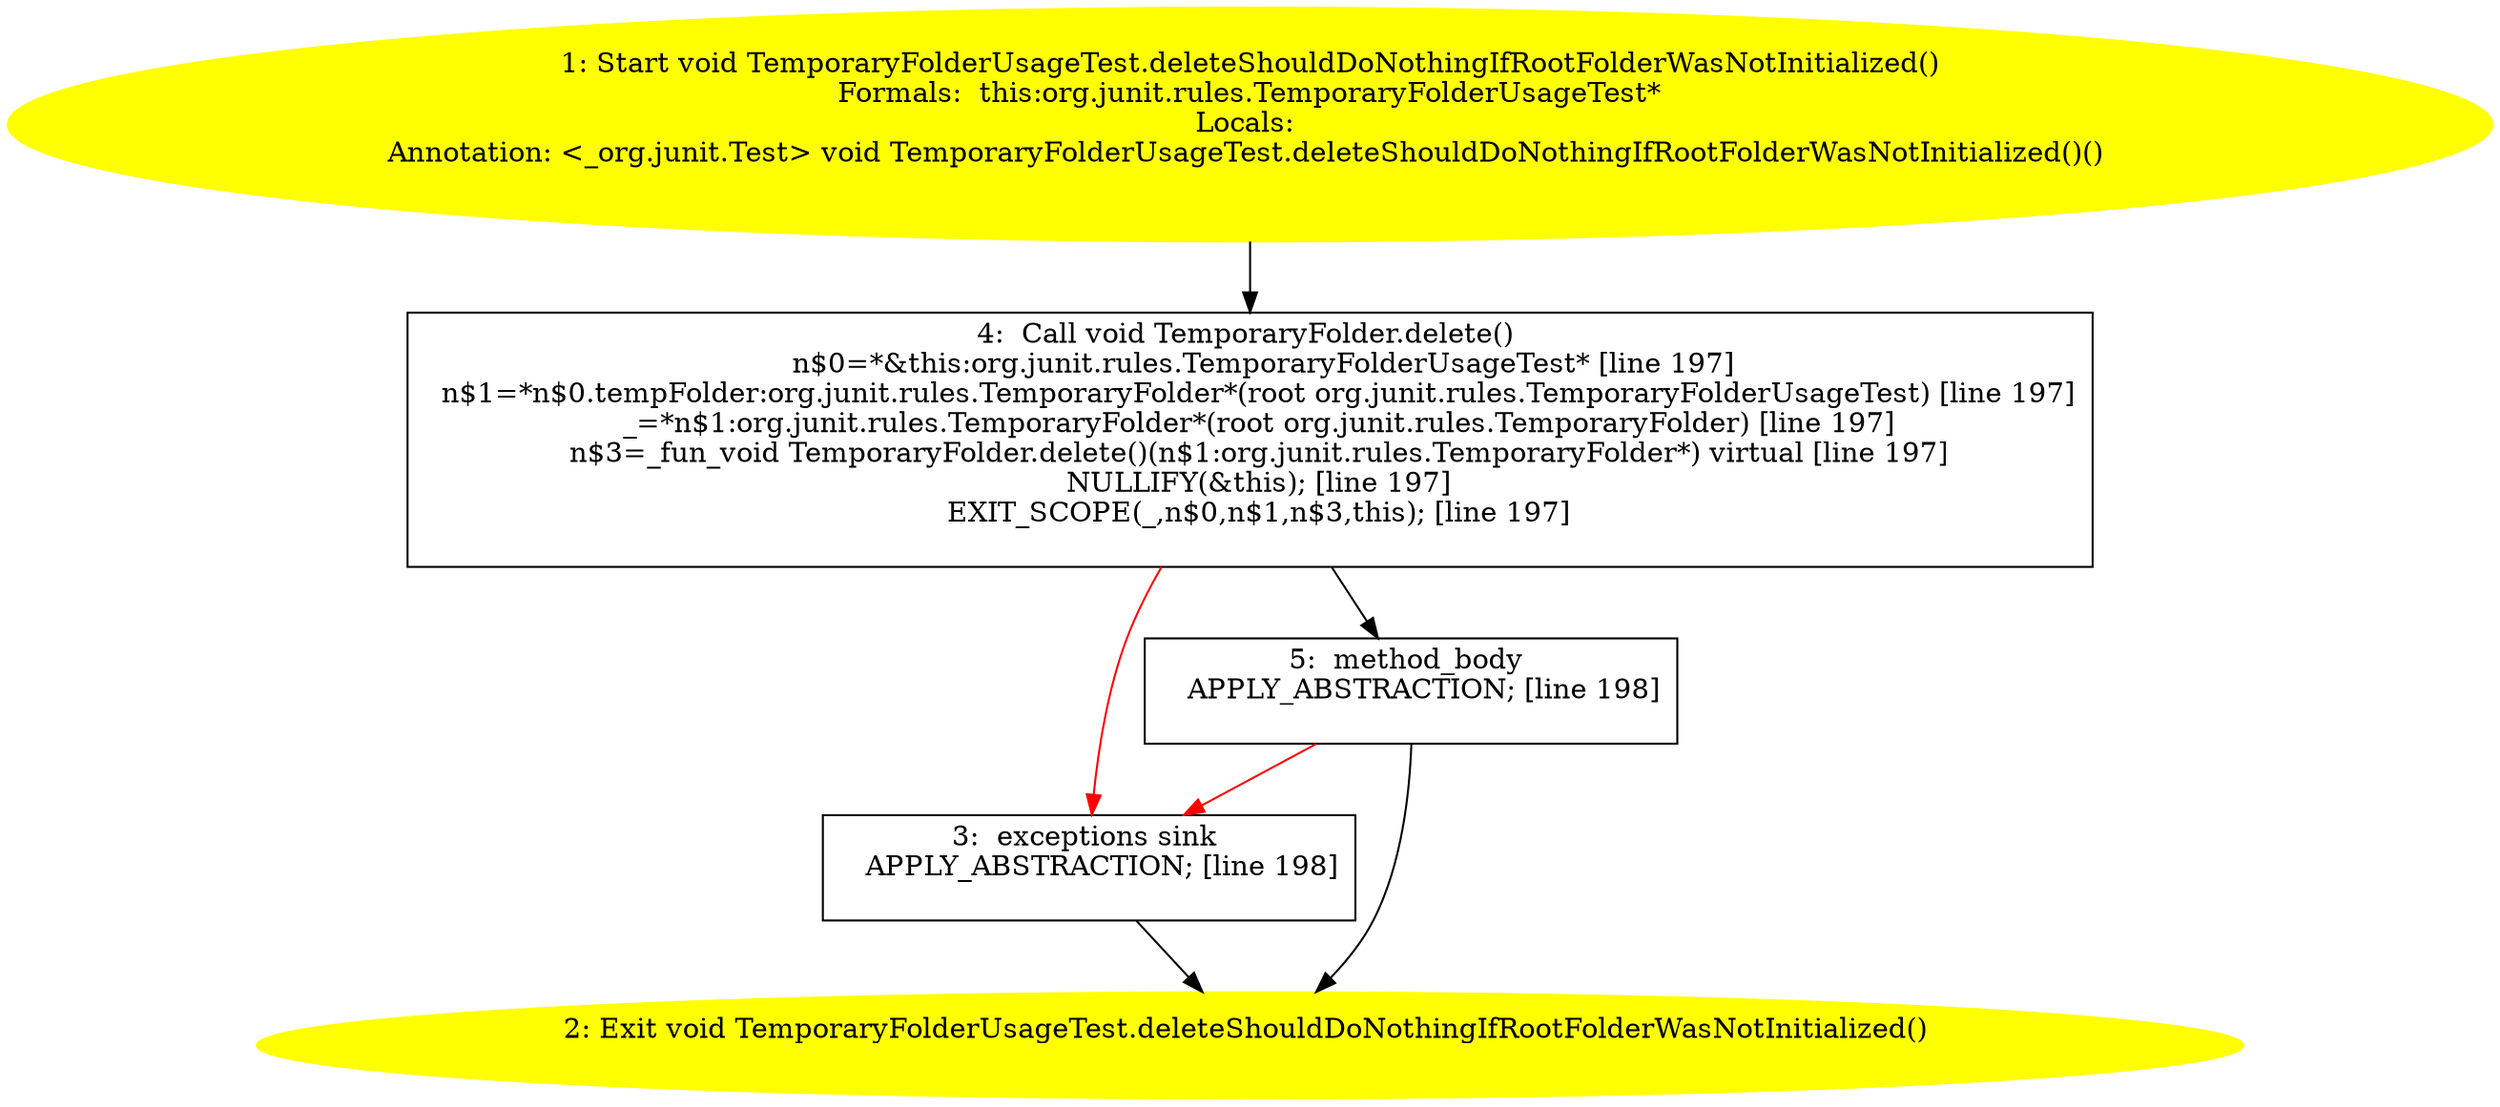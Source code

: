 /* @generated */
digraph cfg {
"org.junit.rules.TemporaryFolderUsageTest.deleteShouldDoNothingIfRootFolderWasNotInitialized():void.5ed72f31453885808a745107f1717d1f_1" [label="1: Start void TemporaryFolderUsageTest.deleteShouldDoNothingIfRootFolderWasNotInitialized()\nFormals:  this:org.junit.rules.TemporaryFolderUsageTest*\nLocals: \nAnnotation: <_org.junit.Test> void TemporaryFolderUsageTest.deleteShouldDoNothingIfRootFolderWasNotInitialized()() \n  " color=yellow style=filled]
	

	 "org.junit.rules.TemporaryFolderUsageTest.deleteShouldDoNothingIfRootFolderWasNotInitialized():void.5ed72f31453885808a745107f1717d1f_1" -> "org.junit.rules.TemporaryFolderUsageTest.deleteShouldDoNothingIfRootFolderWasNotInitialized():void.5ed72f31453885808a745107f1717d1f_4" ;
"org.junit.rules.TemporaryFolderUsageTest.deleteShouldDoNothingIfRootFolderWasNotInitialized():void.5ed72f31453885808a745107f1717d1f_2" [label="2: Exit void TemporaryFolderUsageTest.deleteShouldDoNothingIfRootFolderWasNotInitialized() \n  " color=yellow style=filled]
	

"org.junit.rules.TemporaryFolderUsageTest.deleteShouldDoNothingIfRootFolderWasNotInitialized():void.5ed72f31453885808a745107f1717d1f_3" [label="3:  exceptions sink \n   APPLY_ABSTRACTION; [line 198]\n " shape="box"]
	

	 "org.junit.rules.TemporaryFolderUsageTest.deleteShouldDoNothingIfRootFolderWasNotInitialized():void.5ed72f31453885808a745107f1717d1f_3" -> "org.junit.rules.TemporaryFolderUsageTest.deleteShouldDoNothingIfRootFolderWasNotInitialized():void.5ed72f31453885808a745107f1717d1f_2" ;
"org.junit.rules.TemporaryFolderUsageTest.deleteShouldDoNothingIfRootFolderWasNotInitialized():void.5ed72f31453885808a745107f1717d1f_4" [label="4:  Call void TemporaryFolder.delete() \n   n$0=*&this:org.junit.rules.TemporaryFolderUsageTest* [line 197]\n  n$1=*n$0.tempFolder:org.junit.rules.TemporaryFolder*(root org.junit.rules.TemporaryFolderUsageTest) [line 197]\n  _=*n$1:org.junit.rules.TemporaryFolder*(root org.junit.rules.TemporaryFolder) [line 197]\n  n$3=_fun_void TemporaryFolder.delete()(n$1:org.junit.rules.TemporaryFolder*) virtual [line 197]\n  NULLIFY(&this); [line 197]\n  EXIT_SCOPE(_,n$0,n$1,n$3,this); [line 197]\n " shape="box"]
	

	 "org.junit.rules.TemporaryFolderUsageTest.deleteShouldDoNothingIfRootFolderWasNotInitialized():void.5ed72f31453885808a745107f1717d1f_4" -> "org.junit.rules.TemporaryFolderUsageTest.deleteShouldDoNothingIfRootFolderWasNotInitialized():void.5ed72f31453885808a745107f1717d1f_5" ;
	 "org.junit.rules.TemporaryFolderUsageTest.deleteShouldDoNothingIfRootFolderWasNotInitialized():void.5ed72f31453885808a745107f1717d1f_4" -> "org.junit.rules.TemporaryFolderUsageTest.deleteShouldDoNothingIfRootFolderWasNotInitialized():void.5ed72f31453885808a745107f1717d1f_3" [color="red" ];
"org.junit.rules.TemporaryFolderUsageTest.deleteShouldDoNothingIfRootFolderWasNotInitialized():void.5ed72f31453885808a745107f1717d1f_5" [label="5:  method_body \n   APPLY_ABSTRACTION; [line 198]\n " shape="box"]
	

	 "org.junit.rules.TemporaryFolderUsageTest.deleteShouldDoNothingIfRootFolderWasNotInitialized():void.5ed72f31453885808a745107f1717d1f_5" -> "org.junit.rules.TemporaryFolderUsageTest.deleteShouldDoNothingIfRootFolderWasNotInitialized():void.5ed72f31453885808a745107f1717d1f_2" ;
	 "org.junit.rules.TemporaryFolderUsageTest.deleteShouldDoNothingIfRootFolderWasNotInitialized():void.5ed72f31453885808a745107f1717d1f_5" -> "org.junit.rules.TemporaryFolderUsageTest.deleteShouldDoNothingIfRootFolderWasNotInitialized():void.5ed72f31453885808a745107f1717d1f_3" [color="red" ];
}
